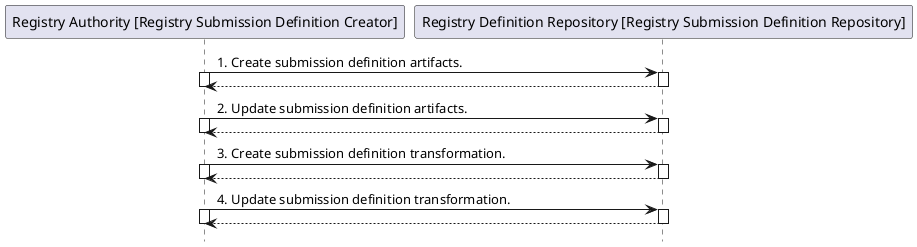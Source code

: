 /'
    This content is automatically generated from CREDS.xml by overview.xslt
'/
@startuml
hide footbox
participant "Registry Authority [Registry Submission Definition Creator]" as RSDC
participant "Registry Definition Repository [Registry Submission Definition Repository]" as RSDR
"RSDC" -> "RSDR" : 1. Create submission definition artifacts.
activate "RSDC"
activate "RSDR"
return
deactivate "RSDC"
deactivate "RSDR"
"RSDC" -> "RSDR" : 2. Update submission definition artifacts.
activate "RSDC"
activate "RSDR"
return
deactivate "RSDC"
deactivate "RSDR"
"RSDC" -> "RSDR" : 3. Create submission definition transformation.
activate "RSDC"
activate "RSDR"
return
deactivate "RSDC"
deactivate "RSDR"
"RSDC" -> "RSDR" : 4. Update submission definition transformation.
activate "RSDC"
activate "RSDR"
return
deactivate "RSDC"
deactivate "RSDR"
@enduml
